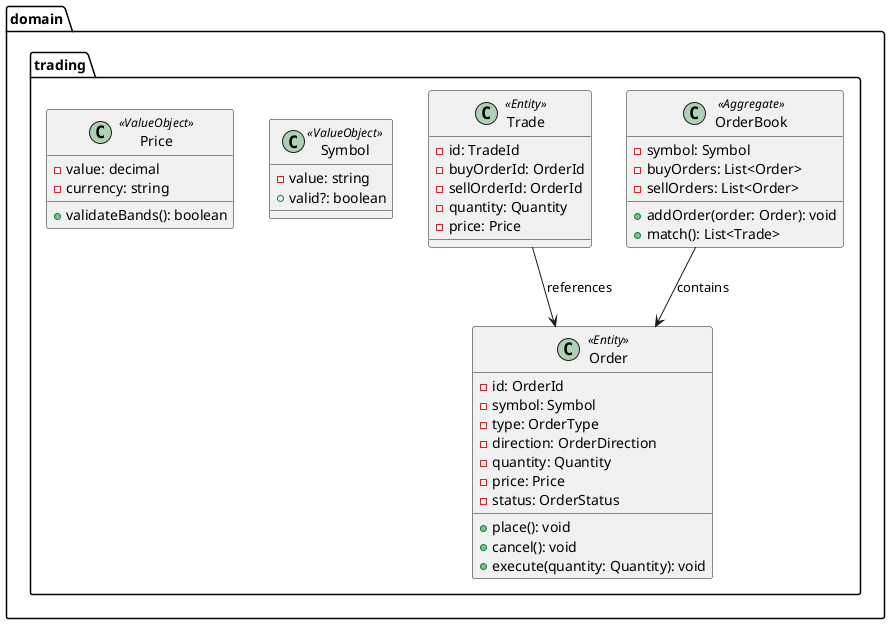 @startuml
package "domain.trading" {
  class Order <<Entity>> {
    - id: OrderId
    - symbol: Symbol
    - type: OrderType
    - direction: OrderDirection
    - quantity: Quantity
    - price: Price
    - status: OrderStatus
    + place(): void
    + cancel(): void
    + execute(quantity: Quantity): void
  }
  
  class OrderBook <<Aggregate>> {
    - symbol: Symbol
    - buyOrders: List<Order>
    - sellOrders: List<Order>
    + addOrder(order: Order): void
    + match(): List<Trade>
  }
  
  class Trade <<Entity>> {
    - id: TradeId
    - buyOrderId: OrderId
    - sellOrderId: OrderId
    - quantity: Quantity
    - price: Price
  }
  
  class Symbol <<ValueObject>> {
    - value: string
    + valid?: boolean
  }
  
  class Price <<ValueObject>> {
    - value: decimal
    - currency: string
    + validateBands(): boolean
  }
  
  OrderBook --> Order : contains
  Trade --> Order : references
}
@enduml
